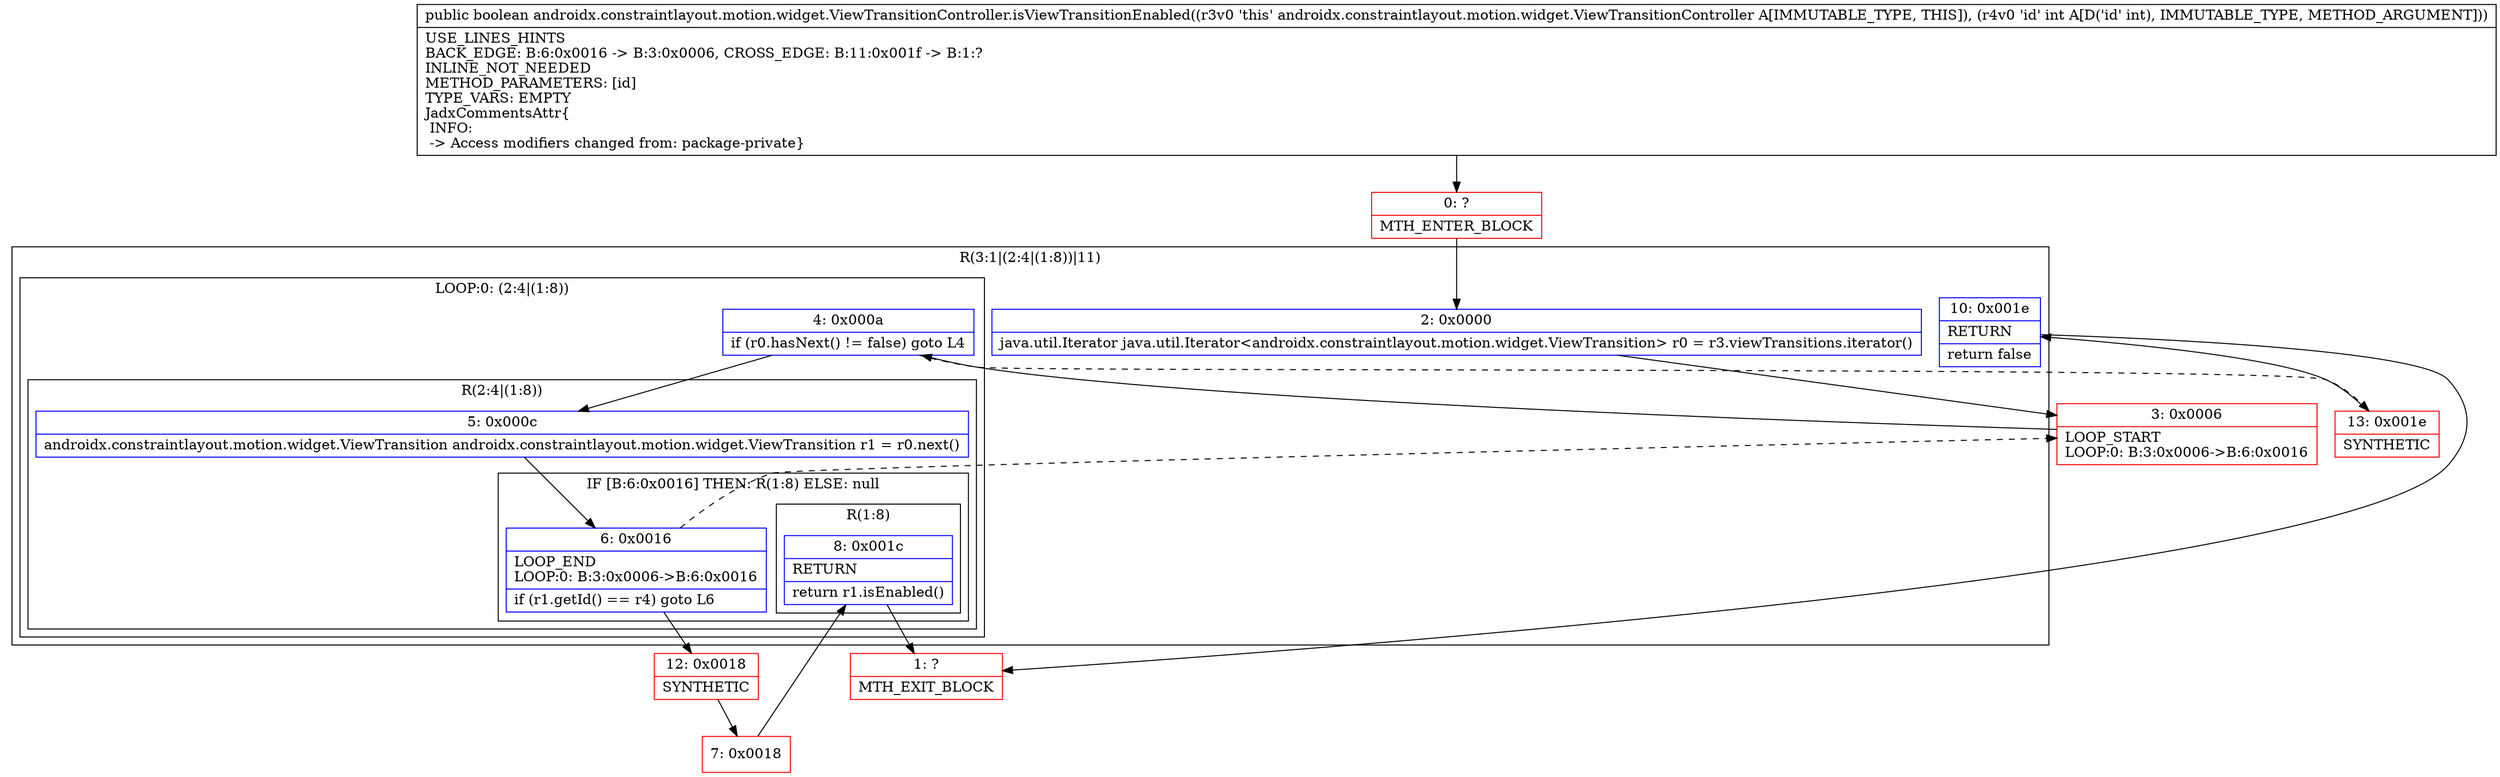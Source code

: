 digraph "CFG forandroidx.constraintlayout.motion.widget.ViewTransitionController.isViewTransitionEnabled(I)Z" {
subgraph cluster_Region_8616666 {
label = "R(3:1|(2:4|(1:8))|11)";
node [shape=record,color=blue];
Node_2 [shape=record,label="{2\:\ 0x0000|java.util.Iterator java.util.Iterator\<androidx.constraintlayout.motion.widget.ViewTransition\> r0 = r3.viewTransitions.iterator()\l}"];
subgraph cluster_LoopRegion_1889588492 {
label = "LOOP:0: (2:4|(1:8))";
node [shape=record,color=blue];
Node_4 [shape=record,label="{4\:\ 0x000a|if (r0.hasNext() != false) goto L4\l}"];
subgraph cluster_Region_726617770 {
label = "R(2:4|(1:8))";
node [shape=record,color=blue];
Node_5 [shape=record,label="{5\:\ 0x000c|androidx.constraintlayout.motion.widget.ViewTransition androidx.constraintlayout.motion.widget.ViewTransition r1 = r0.next()\l}"];
subgraph cluster_IfRegion_1660116014 {
label = "IF [B:6:0x0016] THEN: R(1:8) ELSE: null";
node [shape=record,color=blue];
Node_6 [shape=record,label="{6\:\ 0x0016|LOOP_END\lLOOP:0: B:3:0x0006\-\>B:6:0x0016\l|if (r1.getId() == r4) goto L6\l}"];
subgraph cluster_Region_2042474240 {
label = "R(1:8)";
node [shape=record,color=blue];
Node_8 [shape=record,label="{8\:\ 0x001c|RETURN\l|return r1.isEnabled()\l}"];
}
}
}
}
Node_10 [shape=record,label="{10\:\ 0x001e|RETURN\l|return false\l}"];
}
Node_0 [shape=record,color=red,label="{0\:\ ?|MTH_ENTER_BLOCK\l}"];
Node_3 [shape=record,color=red,label="{3\:\ 0x0006|LOOP_START\lLOOP:0: B:3:0x0006\-\>B:6:0x0016\l}"];
Node_12 [shape=record,color=red,label="{12\:\ 0x0018|SYNTHETIC\l}"];
Node_7 [shape=record,color=red,label="{7\:\ 0x0018}"];
Node_1 [shape=record,color=red,label="{1\:\ ?|MTH_EXIT_BLOCK\l}"];
Node_13 [shape=record,color=red,label="{13\:\ 0x001e|SYNTHETIC\l}"];
MethodNode[shape=record,label="{public boolean androidx.constraintlayout.motion.widget.ViewTransitionController.isViewTransitionEnabled((r3v0 'this' androidx.constraintlayout.motion.widget.ViewTransitionController A[IMMUTABLE_TYPE, THIS]), (r4v0 'id' int A[D('id' int), IMMUTABLE_TYPE, METHOD_ARGUMENT]))  | USE_LINES_HINTS\lBACK_EDGE: B:6:0x0016 \-\> B:3:0x0006, CROSS_EDGE: B:11:0x001f \-\> B:1:?\lINLINE_NOT_NEEDED\lMETHOD_PARAMETERS: [id]\lTYPE_VARS: EMPTY\lJadxCommentsAttr\{\l INFO: \l \-\> Access modifiers changed from: package\-private\}\l}"];
MethodNode -> Node_0;Node_2 -> Node_3;
Node_4 -> Node_5;
Node_4 -> Node_13[style=dashed];
Node_5 -> Node_6;
Node_6 -> Node_3[style=dashed];
Node_6 -> Node_12;
Node_8 -> Node_1;
Node_10 -> Node_1;
Node_0 -> Node_2;
Node_3 -> Node_4;
Node_12 -> Node_7;
Node_7 -> Node_8;
Node_13 -> Node_10;
}

